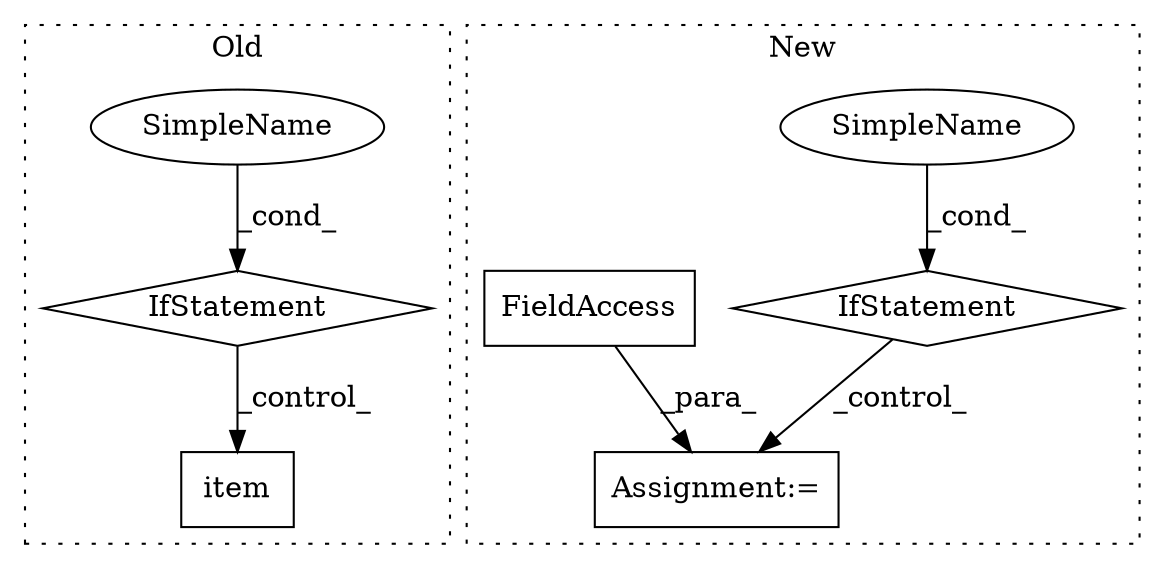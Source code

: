 digraph G {
subgraph cluster0 {
1 [label="item" a="32" s="2193" l="6" shape="box"];
6 [label="IfStatement" a="25" s="2148,2173" l="4,2" shape="diamond"];
7 [label="SimpleName" a="42" s="" l="" shape="ellipse"];
label = "Old";
style="dotted";
}
subgraph cluster1 {
2 [label="IfStatement" a="25" s="2350,2368" l="4,2" shape="diamond"];
3 [label="Assignment:=" a="7" s="2388" l="1" shape="box"];
4 [label="SimpleName" a="42" s="" l="" shape="ellipse"];
5 [label="FieldAccess" a="22" s="2389" l="8" shape="box"];
label = "New";
style="dotted";
}
2 -> 3 [label="_control_"];
4 -> 2 [label="_cond_"];
5 -> 3 [label="_para_"];
6 -> 1 [label="_control_"];
7 -> 6 [label="_cond_"];
}